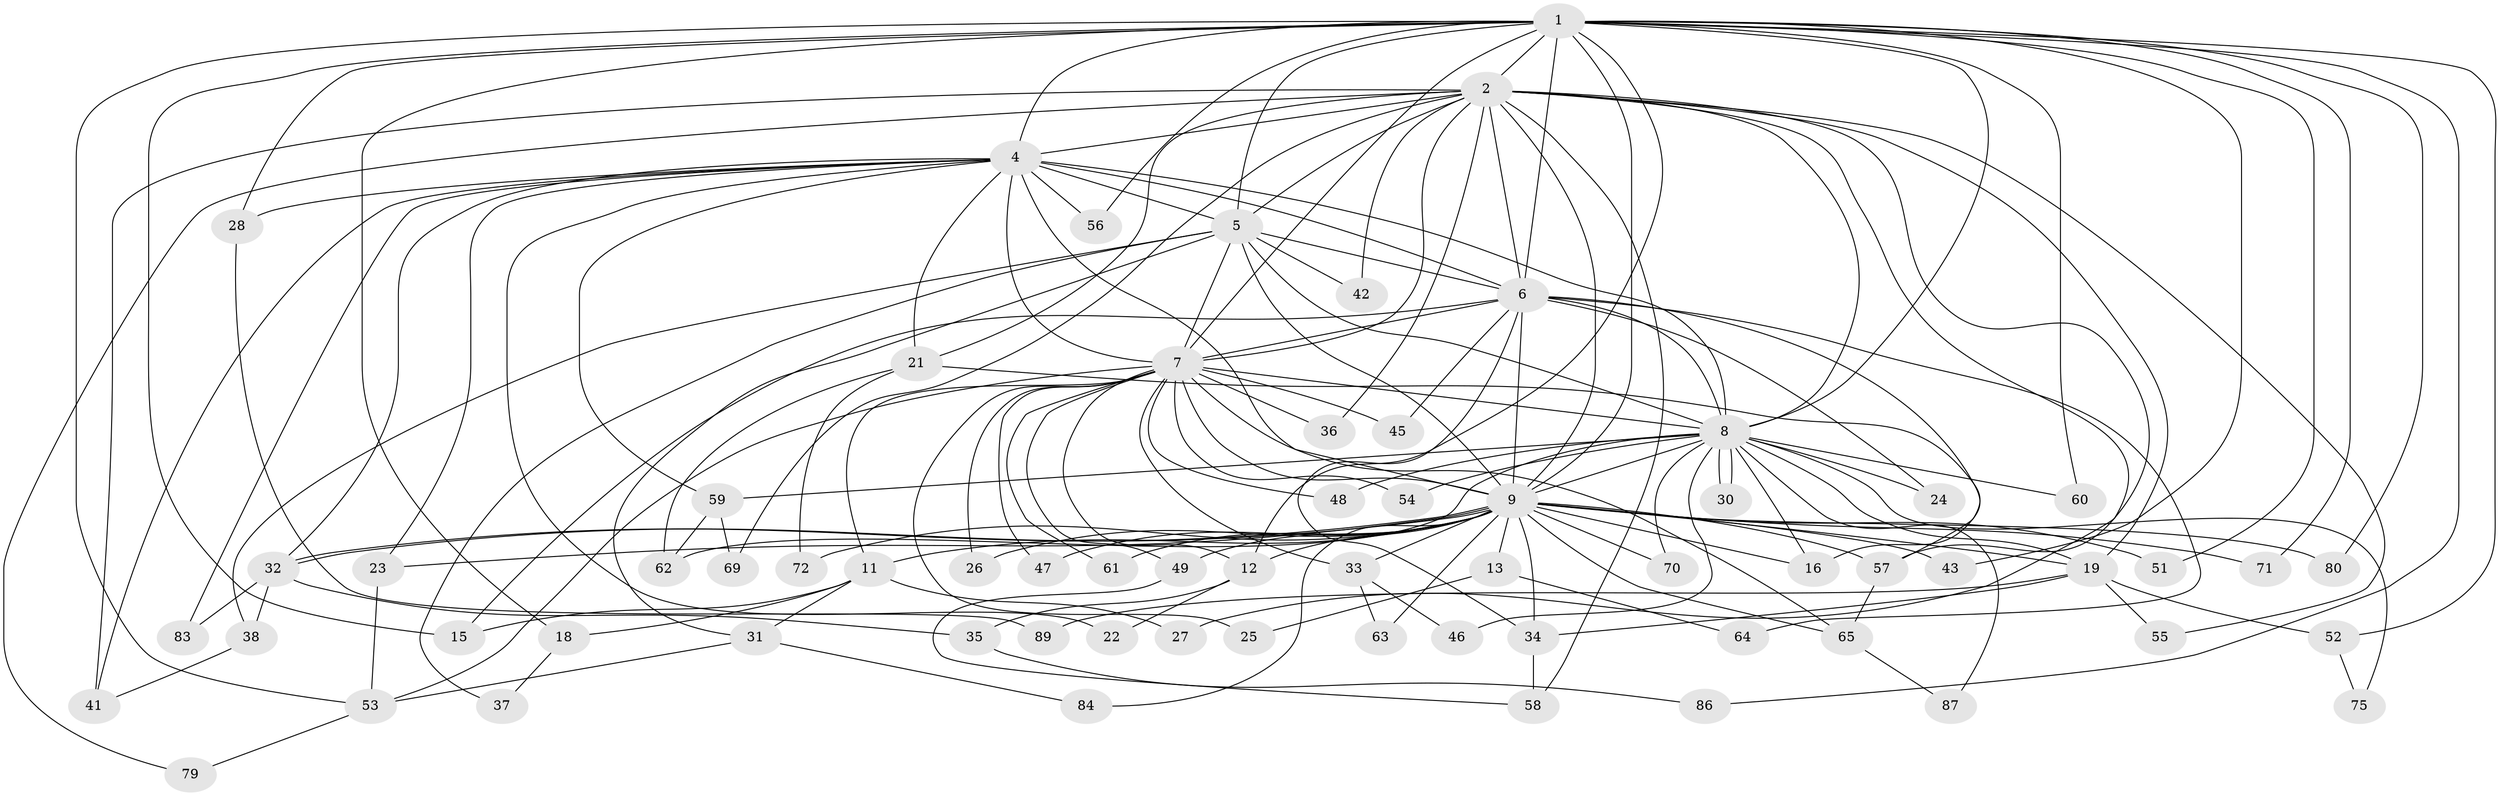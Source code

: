 // original degree distribution, {16: 0.01098901098901099, 21: 0.01098901098901099, 17: 0.01098901098901099, 18: 0.01098901098901099, 14: 0.01098901098901099, 15: 0.01098901098901099, 24: 0.01098901098901099, 22: 0.02197802197802198, 25: 0.01098901098901099, 6: 0.03296703296703297, 5: 0.03296703296703297, 4: 0.12087912087912088, 2: 0.5384615384615384, 3: 0.16483516483516483}
// Generated by graph-tools (version 1.1) at 2025/10/02/27/25 16:10:57]
// undirected, 67 vertices, 158 edges
graph export_dot {
graph [start="1"]
  node [color=gray90,style=filled];
  1 [super="+3"];
  2 [super="+17"];
  4 [super="+66"];
  5 [super="+76"];
  6 [super="+39"];
  7 [super="+78"];
  8 [super="+44"];
  9 [super="+10"];
  11 [super="+73"];
  12 [super="+14"];
  13;
  15 [super="+20"];
  16 [super="+88"];
  18;
  19 [super="+29"];
  21 [super="+40"];
  22;
  23 [super="+74"];
  24;
  25;
  26;
  27;
  28;
  30;
  31 [super="+81"];
  32 [super="+50"];
  33;
  34 [super="+91"];
  35;
  36;
  37;
  38;
  41;
  42;
  43;
  45;
  46;
  47;
  48;
  49 [super="+85"];
  51 [super="+77"];
  52;
  53 [super="+68"];
  54;
  55;
  56;
  57 [super="+82"];
  58;
  59 [super="+67"];
  60;
  61;
  62;
  63;
  64;
  65 [super="+90"];
  69;
  70;
  71;
  72;
  75;
  79;
  80;
  83;
  84;
  86;
  87;
  89;
  1 -- 2 [weight=2];
  1 -- 4 [weight=2];
  1 -- 5 [weight=2];
  1 -- 6 [weight=2];
  1 -- 7 [weight=3];
  1 -- 8 [weight=2];
  1 -- 9 [weight=4];
  1 -- 18 [weight=2];
  1 -- 28;
  1 -- 51;
  1 -- 80;
  1 -- 86;
  1 -- 71;
  1 -- 43;
  1 -- 52;
  1 -- 56;
  1 -- 60;
  1 -- 53;
  1 -- 12;
  1 -- 15;
  2 -- 4;
  2 -- 5;
  2 -- 6;
  2 -- 7;
  2 -- 8;
  2 -- 9 [weight=2];
  2 -- 19;
  2 -- 21 [weight=2];
  2 -- 27;
  2 -- 36;
  2 -- 41;
  2 -- 55;
  2 -- 57;
  2 -- 58;
  2 -- 69;
  2 -- 42;
  2 -- 79;
  4 -- 5;
  4 -- 6;
  4 -- 7;
  4 -- 8;
  4 -- 9 [weight=2];
  4 -- 21;
  4 -- 22;
  4 -- 23;
  4 -- 28;
  4 -- 56;
  4 -- 59;
  4 -- 83;
  4 -- 41;
  4 -- 32;
  5 -- 6;
  5 -- 7;
  5 -- 8;
  5 -- 9 [weight=3];
  5 -- 31;
  5 -- 37;
  5 -- 38;
  5 -- 42;
  6 -- 7;
  6 -- 8;
  6 -- 9 [weight=2];
  6 -- 15;
  6 -- 24;
  6 -- 45;
  6 -- 64;
  6 -- 34 [weight=2];
  6 -- 16;
  7 -- 8;
  7 -- 9 [weight=2];
  7 -- 11;
  7 -- 12;
  7 -- 25;
  7 -- 26;
  7 -- 33;
  7 -- 36;
  7 -- 45;
  7 -- 47;
  7 -- 48;
  7 -- 49;
  7 -- 53;
  7 -- 54;
  7 -- 61;
  7 -- 65;
  8 -- 9 [weight=3];
  8 -- 16;
  8 -- 19;
  8 -- 24;
  8 -- 30;
  8 -- 30;
  8 -- 46;
  8 -- 54;
  8 -- 60;
  8 -- 62;
  8 -- 70;
  8 -- 75;
  8 -- 87;
  8 -- 48;
  8 -- 59;
  9 -- 11;
  9 -- 12;
  9 -- 13 [weight=2];
  9 -- 23 [weight=2];
  9 -- 32;
  9 -- 32;
  9 -- 33;
  9 -- 49;
  9 -- 51 [weight=2];
  9 -- 63;
  9 -- 65;
  9 -- 70;
  9 -- 71;
  9 -- 72;
  9 -- 16;
  9 -- 80;
  9 -- 84;
  9 -- 26;
  9 -- 34;
  9 -- 43;
  9 -- 47;
  9 -- 61;
  9 -- 19;
  9 -- 57;
  11 -- 15;
  11 -- 27;
  11 -- 31;
  11 -- 18;
  12 -- 22;
  12 -- 35;
  13 -- 25;
  13 -- 64;
  18 -- 37;
  19 -- 34;
  19 -- 52;
  19 -- 55;
  19 -- 89;
  21 -- 57;
  21 -- 62;
  21 -- 72;
  23 -- 53;
  28 -- 89;
  31 -- 84;
  31 -- 53;
  32 -- 35;
  32 -- 38;
  32 -- 83;
  33 -- 46;
  33 -- 63;
  34 -- 58;
  35 -- 86;
  38 -- 41;
  49 -- 58;
  52 -- 75;
  53 -- 79;
  57 -- 65;
  59 -- 69;
  59 -- 62;
  65 -- 87;
}
